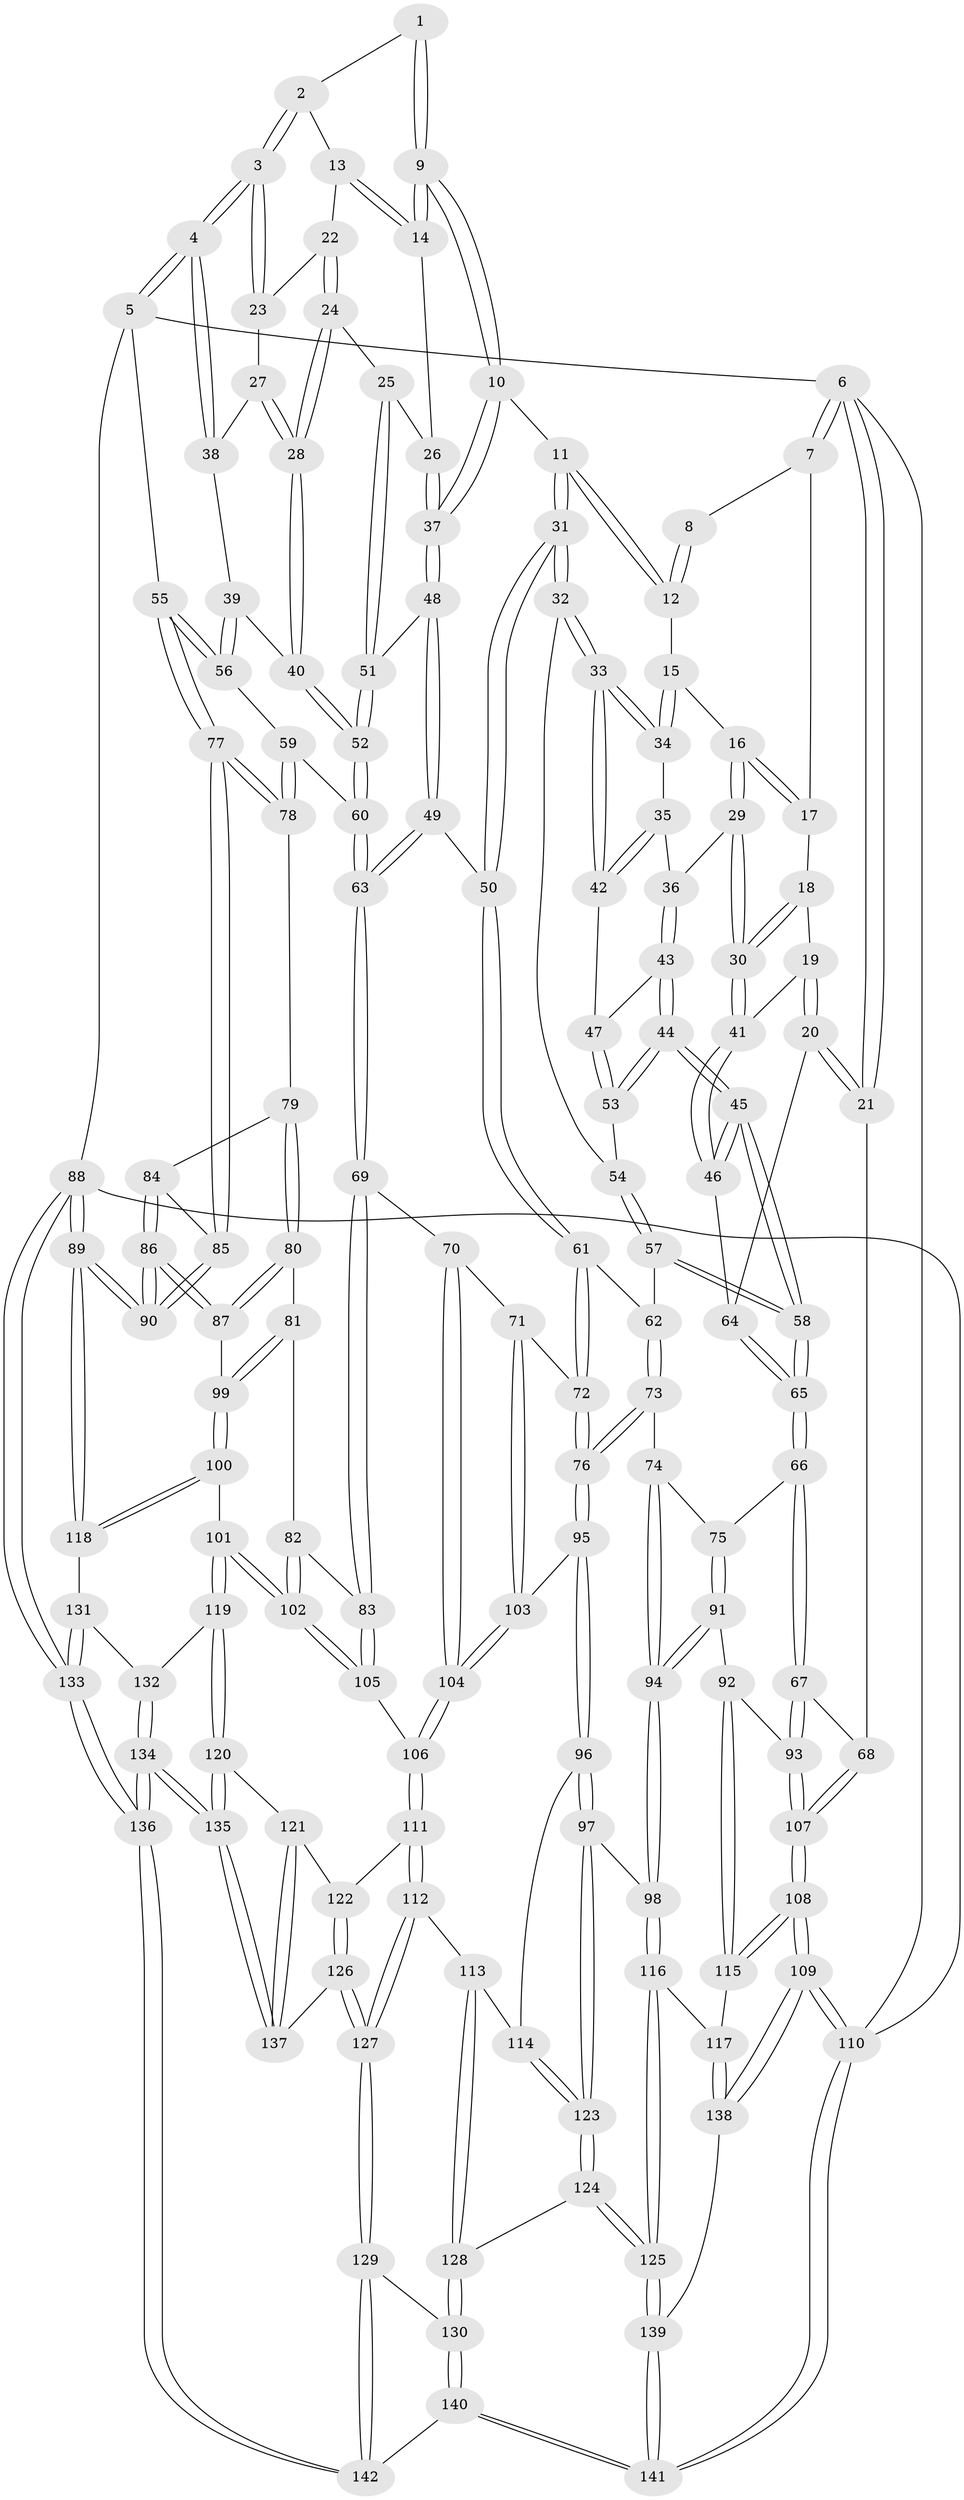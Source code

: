 // Generated by graph-tools (version 1.1) at 2025/03/03/09/25 03:03:28]
// undirected, 142 vertices, 352 edges
graph export_dot {
graph [start="1"]
  node [color=gray90,style=filled];
  1 [pos="+0.5571535651855247+0"];
  2 [pos="+0.603136647091937+0"];
  3 [pos="+1+0"];
  4 [pos="+1+0"];
  5 [pos="+1+0"];
  6 [pos="+0+0"];
  7 [pos="+0.17216962450367815+0"];
  8 [pos="+0.4980908689561186+0"];
  9 [pos="+0.5651807369334229+0.08942078856820289"];
  10 [pos="+0.553414514925872+0.1136875605397966"];
  11 [pos="+0.4572671437812014+0.06649127872068385"];
  12 [pos="+0.4348789653414598+0.04287315207533831"];
  13 [pos="+0.662308792424454+0"];
  14 [pos="+0.646399832735405+0.05552107078233282"];
  15 [pos="+0.43297099361538965+0.04416296994318885"];
  16 [pos="+0.2888046315355991+0.060946907536858275"];
  17 [pos="+0.17422521787586998+0"];
  18 [pos="+0.11866097631851295+0.02411102794402429"];
  19 [pos="+0.07260263606769293+0.08939076405852951"];
  20 [pos="+0+0.16275160638913963"];
  21 [pos="+0+0.1631419016615762"];
  22 [pos="+0.7348113580332781+0.04765995524366897"];
  23 [pos="+0.8334723469523432+0.013188696910409432"];
  24 [pos="+0.7290203563699752+0.12241722741380268"];
  25 [pos="+0.7006997404295704+0.1302906575646931"];
  26 [pos="+0.6656525288301068+0.0994978218484754"];
  27 [pos="+0.8069296721739004+0.1116305168619455"];
  28 [pos="+0.7806805460573664+0.1424785763337851"];
  29 [pos="+0.2804393816482466+0.08980585978223483"];
  30 [pos="+0.22806556684487783+0.1287595573648354"];
  31 [pos="+0.46450959990411+0.2341688860833376"];
  32 [pos="+0.4454978155530226+0.22643541431551353"];
  33 [pos="+0.44010018627771713+0.22171489095379301"];
  34 [pos="+0.390843901964057+0.1303645238843945"];
  35 [pos="+0.3430783937815907+0.13721521757784141"];
  36 [pos="+0.3284643786562057+0.13493964793166474"];
  37 [pos="+0.5591736692667348+0.13390584579585846"];
  38 [pos="+0.8892748351542062+0.11547451792234065"];
  39 [pos="+0.8776054349546102+0.2107095108840416"];
  40 [pos="+0.8134422588644717+0.2159861362293836"];
  41 [pos="+0.18970363680024985+0.2252705531922609"];
  42 [pos="+0.37010008601187666+0.2015054446614745"];
  43 [pos="+0.3157547047056207+0.19797491931928643"];
  44 [pos="+0.2390954745791308+0.2262870889525015"];
  45 [pos="+0.1903202386315645+0.2334764823197422"];
  46 [pos="+0.18981610175942096+0.2320244441965334"];
  47 [pos="+0.33138262638950544+0.20630603884059115"];
  48 [pos="+0.560843976092638+0.2192829005844963"];
  49 [pos="+0.537461714081592+0.23409306361539925"];
  50 [pos="+0.4913363093244633+0.25376187984607657"];
  51 [pos="+0.6351128211780913+0.22931068217657122"];
  52 [pos="+0.7387942300263628+0.3239911954523291"];
  53 [pos="+0.340500083493436+0.25889346456576984"];
  54 [pos="+0.344444937497513+0.2636969641540206"];
  55 [pos="+1+0.20436390083677428"];
  56 [pos="+0.9747874449133038+0.24668804852660886"];
  57 [pos="+0.32589686599703716+0.3279250574060807"];
  58 [pos="+0.18115347313882568+0.34953868668964444"];
  59 [pos="+0.865051324830691+0.37575555639571917"];
  60 [pos="+0.7408656534677088+0.3386659465669734"];
  61 [pos="+0.46679056888449655+0.3396505919627491"];
  62 [pos="+0.4061273451695614+0.3629838568222183"];
  63 [pos="+0.6634473506709935+0.4694064909966063"];
  64 [pos="+0+0.17953928098449046"];
  65 [pos="+0.1687631469310674+0.37144163816298764"];
  66 [pos="+0.1633715175576821+0.3896946560226469"];
  67 [pos="+0+0.4427969899331358"];
  68 [pos="+0+0.42683108694413796"];
  69 [pos="+0.6606082198544619+0.47582596523134923"];
  70 [pos="+0.6203018588385263+0.4807068012901084"];
  71 [pos="+0.6143777052820817+0.48050046098646065"];
  72 [pos="+0.554758432994072+0.46179457861933365"];
  73 [pos="+0.3483632106861403+0.48822936692106766"];
  74 [pos="+0.2598323859480872+0.4811200821216448"];
  75 [pos="+0.19997333890146643+0.44805716252001676"];
  76 [pos="+0.4058020046843134+0.5398465795537165"];
  77 [pos="+1+0.3484656086331849"];
  78 [pos="+0.8851452918665018+0.4060772762866282"];
  79 [pos="+0.8900393949265824+0.43806565292058525"];
  80 [pos="+0.8634237254409972+0.49498440341817035"];
  81 [pos="+0.8064428364906773+0.5361702770257943"];
  82 [pos="+0.7138704583461073+0.5023433348810739"];
  83 [pos="+0.664954608422047+0.48095665233116147"];
  84 [pos="+0.9103709305826998+0.44770265549745636"];
  85 [pos="+1+0.3955464752850878"];
  86 [pos="+1+0.583762878424621"];
  87 [pos="+1+0.5938505839412224"];
  88 [pos="+1+1"];
  89 [pos="+1+0.7532149724514164"];
  90 [pos="+1+0.5909413816241093"];
  91 [pos="+0.13124058676554695+0.633286244062354"];
  92 [pos="+0.10491405094019972+0.6444646640789322"];
  93 [pos="+0.08504801449976251+0.6359550665412756"];
  94 [pos="+0.2728132115712459+0.6801933201633673"];
  95 [pos="+0.4096835309839589+0.6353729706429184"];
  96 [pos="+0.3857310427538731+0.6721300250200842"];
  97 [pos="+0.3025713855966769+0.7025552497533276"];
  98 [pos="+0.29680044679335194+0.7027822351685927"];
  99 [pos="+0.8570379408810703+0.6544841996160651"];
  100 [pos="+0.8256518119735703+0.7192263605016115"];
  101 [pos="+0.8048365845004626+0.736472605283468"];
  102 [pos="+0.7919570414241683+0.72484468967508"];
  103 [pos="+0.5029405509968593+0.6366932725877176"];
  104 [pos="+0.5710471550119595+0.6875860795153841"];
  105 [pos="+0.6784147804939162+0.6340972698061594"];
  106 [pos="+0.5871949878823404+0.7107251796802863"];
  107 [pos="+0+0.6970825502047514"];
  108 [pos="+0+0.8279135219835949"];
  109 [pos="+0+1"];
  110 [pos="+0+1"];
  111 [pos="+0.5869860359704862+0.7290545589373522"];
  112 [pos="+0.505341914329113+0.7858045596329974"];
  113 [pos="+0.4957470507183109+0.7855253016260747"];
  114 [pos="+0.44545535881528736+0.7468831352100017"];
  115 [pos="+0.09420133213024089+0.7535457644594588"];
  116 [pos="+0.23077174694034955+0.8006893482532043"];
  117 [pos="+0.14419976213348487+0.826084390688403"];
  118 [pos="+1+0.7827595781366776"];
  119 [pos="+0.7954408676166892+0.7594477406018912"];
  120 [pos="+0.7393621724686166+0.8004598767531811"];
  121 [pos="+0.733065036375824+0.8017011685724953"];
  122 [pos="+0.6247109555579973+0.7590021439435106"];
  123 [pos="+0.37207602825674707+0.8405000166667244"];
  124 [pos="+0.3796570064216079+0.8949796645876252"];
  125 [pos="+0.3144332788940006+0.9181664126896552"];
  126 [pos="+0.5760920906371471+0.9075485690941512"];
  127 [pos="+0.5754345079169384+0.9077839519623323"];
  128 [pos="+0.41158254520836157+0.9018100078567548"];
  129 [pos="+0.5751172365752641+0.9082206637303378"];
  130 [pos="+0.4907569732264991+0.9810032988505212"];
  131 [pos="+0.9272851478700399+0.8541734856486795"];
  132 [pos="+0.8517148137362688+0.8301975340793185"];
  133 [pos="+1+1"];
  134 [pos="+0.8577043950225025+1"];
  135 [pos="+0.8192326563906873+1"];
  136 [pos="+0.876983809341583+1"];
  137 [pos="+0.6454102655180453+0.9007740067480883"];
  138 [pos="+0.12110074939794174+0.8820158306325832"];
  139 [pos="+0.24126080951474552+1"];
  140 [pos="+0.48414919287729147+1"];
  141 [pos="+0.23975999254181218+1"];
  142 [pos="+0.7880716271296527+1"];
  1 -- 2;
  1 -- 9;
  1 -- 9;
  2 -- 3;
  2 -- 3;
  2 -- 13;
  3 -- 4;
  3 -- 4;
  3 -- 23;
  3 -- 23;
  4 -- 5;
  4 -- 5;
  4 -- 38;
  4 -- 38;
  5 -- 6;
  5 -- 55;
  5 -- 88;
  6 -- 7;
  6 -- 7;
  6 -- 21;
  6 -- 21;
  6 -- 110;
  7 -- 8;
  7 -- 17;
  8 -- 12;
  8 -- 12;
  9 -- 10;
  9 -- 10;
  9 -- 14;
  9 -- 14;
  10 -- 11;
  10 -- 37;
  10 -- 37;
  11 -- 12;
  11 -- 12;
  11 -- 31;
  11 -- 31;
  12 -- 15;
  13 -- 14;
  13 -- 14;
  13 -- 22;
  14 -- 26;
  15 -- 16;
  15 -- 34;
  15 -- 34;
  16 -- 17;
  16 -- 17;
  16 -- 29;
  16 -- 29;
  17 -- 18;
  18 -- 19;
  18 -- 30;
  18 -- 30;
  19 -- 20;
  19 -- 20;
  19 -- 41;
  20 -- 21;
  20 -- 21;
  20 -- 64;
  21 -- 68;
  22 -- 23;
  22 -- 24;
  22 -- 24;
  23 -- 27;
  24 -- 25;
  24 -- 28;
  24 -- 28;
  25 -- 26;
  25 -- 51;
  25 -- 51;
  26 -- 37;
  26 -- 37;
  27 -- 28;
  27 -- 28;
  27 -- 38;
  28 -- 40;
  28 -- 40;
  29 -- 30;
  29 -- 30;
  29 -- 36;
  30 -- 41;
  30 -- 41;
  31 -- 32;
  31 -- 32;
  31 -- 50;
  31 -- 50;
  32 -- 33;
  32 -- 33;
  32 -- 54;
  33 -- 34;
  33 -- 34;
  33 -- 42;
  33 -- 42;
  34 -- 35;
  35 -- 36;
  35 -- 42;
  35 -- 42;
  36 -- 43;
  36 -- 43;
  37 -- 48;
  37 -- 48;
  38 -- 39;
  39 -- 40;
  39 -- 56;
  39 -- 56;
  40 -- 52;
  40 -- 52;
  41 -- 46;
  41 -- 46;
  42 -- 47;
  43 -- 44;
  43 -- 44;
  43 -- 47;
  44 -- 45;
  44 -- 45;
  44 -- 53;
  44 -- 53;
  45 -- 46;
  45 -- 46;
  45 -- 58;
  45 -- 58;
  46 -- 64;
  47 -- 53;
  47 -- 53;
  48 -- 49;
  48 -- 49;
  48 -- 51;
  49 -- 50;
  49 -- 63;
  49 -- 63;
  50 -- 61;
  50 -- 61;
  51 -- 52;
  51 -- 52;
  52 -- 60;
  52 -- 60;
  53 -- 54;
  54 -- 57;
  54 -- 57;
  55 -- 56;
  55 -- 56;
  55 -- 77;
  55 -- 77;
  56 -- 59;
  57 -- 58;
  57 -- 58;
  57 -- 62;
  58 -- 65;
  58 -- 65;
  59 -- 60;
  59 -- 78;
  59 -- 78;
  60 -- 63;
  60 -- 63;
  61 -- 62;
  61 -- 72;
  61 -- 72;
  62 -- 73;
  62 -- 73;
  63 -- 69;
  63 -- 69;
  64 -- 65;
  64 -- 65;
  65 -- 66;
  65 -- 66;
  66 -- 67;
  66 -- 67;
  66 -- 75;
  67 -- 68;
  67 -- 93;
  67 -- 93;
  68 -- 107;
  68 -- 107;
  69 -- 70;
  69 -- 83;
  69 -- 83;
  70 -- 71;
  70 -- 104;
  70 -- 104;
  71 -- 72;
  71 -- 103;
  71 -- 103;
  72 -- 76;
  72 -- 76;
  73 -- 74;
  73 -- 76;
  73 -- 76;
  74 -- 75;
  74 -- 94;
  74 -- 94;
  75 -- 91;
  75 -- 91;
  76 -- 95;
  76 -- 95;
  77 -- 78;
  77 -- 78;
  77 -- 85;
  77 -- 85;
  78 -- 79;
  79 -- 80;
  79 -- 80;
  79 -- 84;
  80 -- 81;
  80 -- 87;
  80 -- 87;
  81 -- 82;
  81 -- 99;
  81 -- 99;
  82 -- 83;
  82 -- 102;
  82 -- 102;
  83 -- 105;
  83 -- 105;
  84 -- 85;
  84 -- 86;
  84 -- 86;
  85 -- 90;
  85 -- 90;
  86 -- 87;
  86 -- 87;
  86 -- 90;
  86 -- 90;
  87 -- 99;
  88 -- 89;
  88 -- 89;
  88 -- 133;
  88 -- 133;
  88 -- 110;
  89 -- 90;
  89 -- 90;
  89 -- 118;
  89 -- 118;
  91 -- 92;
  91 -- 94;
  91 -- 94;
  92 -- 93;
  92 -- 115;
  92 -- 115;
  93 -- 107;
  93 -- 107;
  94 -- 98;
  94 -- 98;
  95 -- 96;
  95 -- 96;
  95 -- 103;
  96 -- 97;
  96 -- 97;
  96 -- 114;
  97 -- 98;
  97 -- 123;
  97 -- 123;
  98 -- 116;
  98 -- 116;
  99 -- 100;
  99 -- 100;
  100 -- 101;
  100 -- 118;
  100 -- 118;
  101 -- 102;
  101 -- 102;
  101 -- 119;
  101 -- 119;
  102 -- 105;
  102 -- 105;
  103 -- 104;
  103 -- 104;
  104 -- 106;
  104 -- 106;
  105 -- 106;
  106 -- 111;
  106 -- 111;
  107 -- 108;
  107 -- 108;
  108 -- 109;
  108 -- 109;
  108 -- 115;
  108 -- 115;
  109 -- 110;
  109 -- 110;
  109 -- 138;
  109 -- 138;
  110 -- 141;
  110 -- 141;
  111 -- 112;
  111 -- 112;
  111 -- 122;
  112 -- 113;
  112 -- 127;
  112 -- 127;
  113 -- 114;
  113 -- 128;
  113 -- 128;
  114 -- 123;
  114 -- 123;
  115 -- 117;
  116 -- 117;
  116 -- 125;
  116 -- 125;
  117 -- 138;
  117 -- 138;
  118 -- 131;
  119 -- 120;
  119 -- 120;
  119 -- 132;
  120 -- 121;
  120 -- 135;
  120 -- 135;
  121 -- 122;
  121 -- 137;
  121 -- 137;
  122 -- 126;
  122 -- 126;
  123 -- 124;
  123 -- 124;
  124 -- 125;
  124 -- 125;
  124 -- 128;
  125 -- 139;
  125 -- 139;
  126 -- 127;
  126 -- 127;
  126 -- 137;
  127 -- 129;
  127 -- 129;
  128 -- 130;
  128 -- 130;
  129 -- 130;
  129 -- 142;
  129 -- 142;
  130 -- 140;
  130 -- 140;
  131 -- 132;
  131 -- 133;
  131 -- 133;
  132 -- 134;
  132 -- 134;
  133 -- 136;
  133 -- 136;
  134 -- 135;
  134 -- 135;
  134 -- 136;
  134 -- 136;
  135 -- 137;
  135 -- 137;
  136 -- 142;
  136 -- 142;
  138 -- 139;
  139 -- 141;
  139 -- 141;
  140 -- 141;
  140 -- 141;
  140 -- 142;
}

